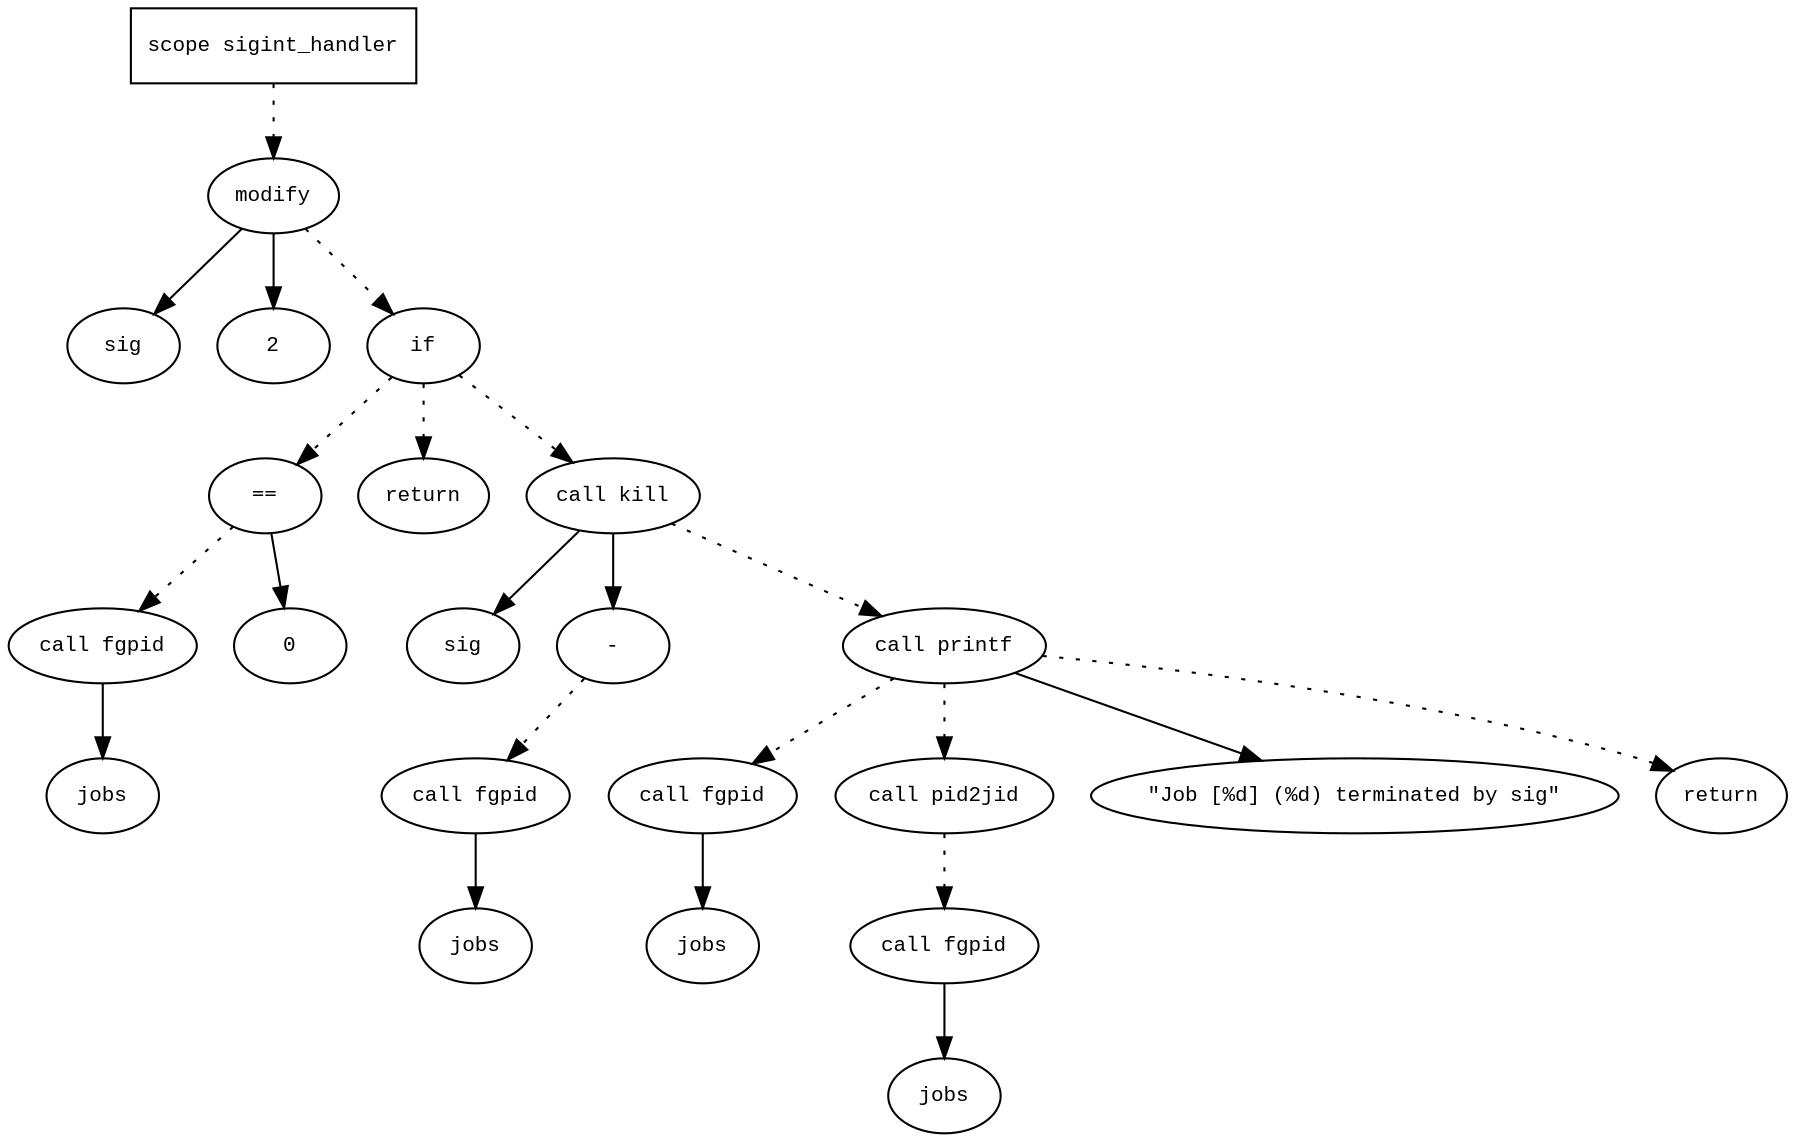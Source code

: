 digraph AST {
  graph [fontname="Times New Roman",fontsize=10];
  node  [fontname="Courier New",fontsize=10];
  edge  [fontname="Times New Roman",fontsize=10];

  node1 [label="scope sigint_handler",shape=box];
  node2 [label="modify",shape=ellipse];
  node3 [label="sig",shape=ellipse];
  node2 -> node3;
  node4 [label="2",shape=ellipse];
  node2 -> node4;
  node1 -> node2 [style=dotted];
  node5 [label="if",shape=ellipse];
  node2 -> node5 [style=dotted];
  node6 [label="==",shape=ellipse];
  node7 [label="call fgpid",shape=ellipse];
  node8 [label="jobs",shape=ellipse];
  node7 -> node8;
  node6 -> node7 [style=dotted];
  node9 [label="0",shape=ellipse];
  node6 -> node9;
  node5 -> node6 [style=dotted];
  node10 [label="return",shape=ellipse];
  node5 -> node10 [style=dotted];
  node11 [label="call kill",shape=ellipse];
  node12 [label="sig",shape=ellipse];
  node11 -> node12;
  node13 [label="-",shape=ellipse];
  node14 [label="call fgpid",shape=ellipse];
  node15 [label="jobs",shape=ellipse];
  node14 -> node15;
  node13 -> node14 [style=dotted];
  node11 -> node13;
  node5 -> node11 [style=dotted];
  node16 [label="call printf",shape=ellipse];
  node17 [label="call fgpid",shape=ellipse];
  node18 [label="jobs",shape=ellipse];
  node17 -> node18;
  node16 -> node17 [style=dotted];
  node19 [label="call pid2jid",shape=ellipse];
  node20 [label="call fgpid",shape=ellipse];
  node21 [label="jobs",shape=ellipse];
  node20 -> node21;
  node19 -> node20 [style=dotted];
  node16 -> node19 [style=dotted];
  node22 [label="\"Job [%d] (%d) terminated by sig\"",shape=ellipse];
  node16 -> node22;
  node11 -> node16 [style=dotted];
  node23 [label="return",shape=ellipse];
  node16 -> node23 [style=dotted];
} 